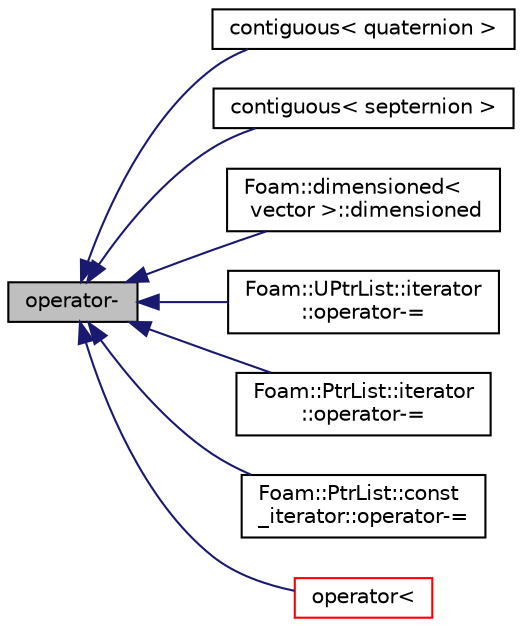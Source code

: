 digraph "operator-"
{
  bgcolor="transparent";
  edge [fontname="Helvetica",fontsize="10",labelfontname="Helvetica",labelfontsize="10"];
  node [fontname="Helvetica",fontsize="10",shape=record];
  rankdir="LR";
  Node1 [label="operator-",height=0.2,width=0.4,color="black", fillcolor="grey75", style="filled", fontcolor="black"];
  Node1 -> Node2 [dir="back",color="midnightblue",fontsize="10",style="solid",fontname="Helvetica"];
  Node2 [label="contiguous\< quaternion \>",height=0.2,width=0.4,color="black",URL="$a10758.html#a3eec73f3778b018e92f7190be4a6eb92",tooltip="Data associated with quaternion type are contiguous. "];
  Node1 -> Node3 [dir="back",color="midnightblue",fontsize="10",style="solid",fontname="Helvetica"];
  Node3 [label="contiguous\< septernion \>",height=0.2,width=0.4,color="black",URL="$a10758.html#af4b73ee820f019d5f7359f07d1cf2d6b",tooltip="Data associated with septernion type are contiguous. "];
  Node1 -> Node4 [dir="back",color="midnightblue",fontsize="10",style="solid",fontname="Helvetica"];
  Node4 [label="Foam::dimensioned\<\l vector \>::dimensioned",height=0.2,width=0.4,color="black",URL="$a00532.html#a97d65bea54a56a86a6ee89c657ffd9cf",tooltip="Construct given a value (creates dimensionless value). "];
  Node1 -> Node5 [dir="back",color="midnightblue",fontsize="10",style="solid",fontname="Helvetica"];
  Node5 [label="Foam::UPtrList::iterator\l::operator-=",height=0.2,width=0.4,color="black",URL="$a01212.html#a2617c51324c7bfe084d79afcff52d06b"];
  Node1 -> Node6 [dir="back",color="midnightblue",fontsize="10",style="solid",fontname="Helvetica"];
  Node6 [label="Foam::PtrList::iterator\l::operator-=",height=0.2,width=0.4,color="black",URL="$a01211.html#a3c676658ef8074eeea69fb8934c94f0a"];
  Node1 -> Node7 [dir="back",color="midnightblue",fontsize="10",style="solid",fontname="Helvetica"];
  Node7 [label="Foam::PtrList::const\l_iterator::operator-=",height=0.2,width=0.4,color="black",URL="$a00350.html#af38f1cc4e5de0e4f10af3e03a6586184"];
  Node1 -> Node8 [dir="back",color="midnightblue",fontsize="10",style="solid",fontname="Helvetica"];
  Node8 [label="operator\<",height=0.2,width=0.4,color="red",URL="$a10758.html#ae81cbaf2bc00bbc41d056c7610d1ce50"];
}
